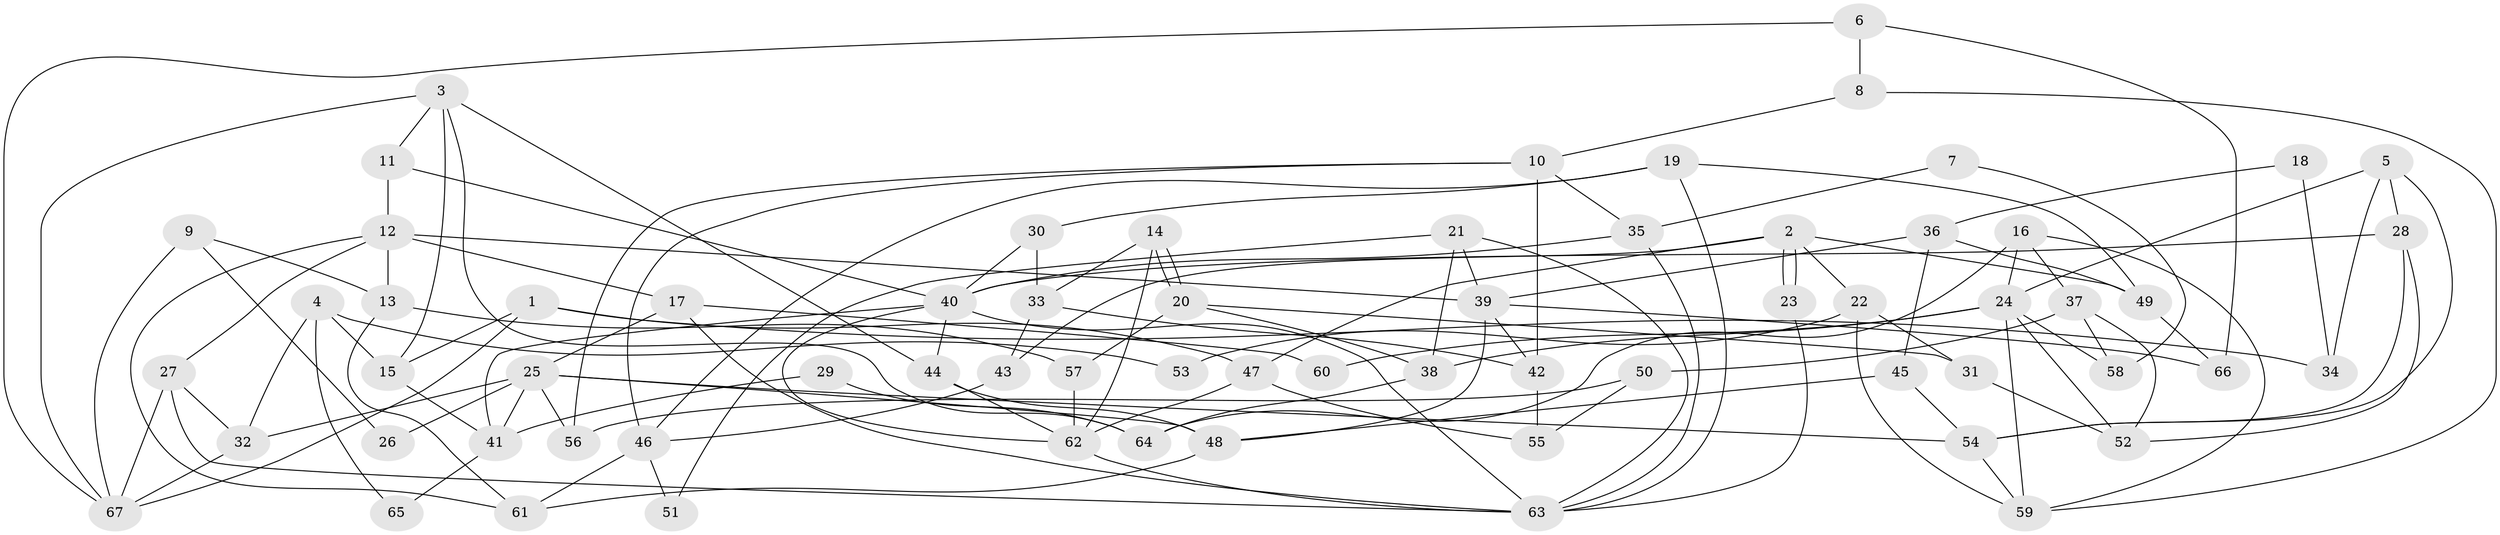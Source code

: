 // Generated by graph-tools (version 1.1) at 2025/50/03/09/25 03:50:13]
// undirected, 67 vertices, 134 edges
graph export_dot {
graph [start="1"]
  node [color=gray90,style=filled];
  1;
  2;
  3;
  4;
  5;
  6;
  7;
  8;
  9;
  10;
  11;
  12;
  13;
  14;
  15;
  16;
  17;
  18;
  19;
  20;
  21;
  22;
  23;
  24;
  25;
  26;
  27;
  28;
  29;
  30;
  31;
  32;
  33;
  34;
  35;
  36;
  37;
  38;
  39;
  40;
  41;
  42;
  43;
  44;
  45;
  46;
  47;
  48;
  49;
  50;
  51;
  52;
  53;
  54;
  55;
  56;
  57;
  58;
  59;
  60;
  61;
  62;
  63;
  64;
  65;
  66;
  67;
  1 -- 47;
  1 -- 67;
  1 -- 15;
  1 -- 34;
  2 -- 23;
  2 -- 23;
  2 -- 22;
  2 -- 43;
  2 -- 47;
  2 -- 49;
  3 -- 67;
  3 -- 44;
  3 -- 11;
  3 -- 15;
  3 -- 64;
  4 -- 15;
  4 -- 32;
  4 -- 53;
  4 -- 65;
  5 -- 54;
  5 -- 28;
  5 -- 24;
  5 -- 34;
  6 -- 8;
  6 -- 66;
  6 -- 67;
  7 -- 35;
  7 -- 58;
  8 -- 59;
  8 -- 10;
  9 -- 67;
  9 -- 13;
  9 -- 26;
  10 -- 42;
  10 -- 46;
  10 -- 35;
  10 -- 56;
  11 -- 40;
  11 -- 12;
  12 -- 27;
  12 -- 13;
  12 -- 17;
  12 -- 39;
  12 -- 61;
  13 -- 61;
  13 -- 57;
  14 -- 62;
  14 -- 20;
  14 -- 20;
  14 -- 33;
  15 -- 41;
  16 -- 24;
  16 -- 64;
  16 -- 37;
  16 -- 59;
  17 -- 25;
  17 -- 60;
  17 -- 63;
  18 -- 36;
  18 -- 34;
  19 -- 63;
  19 -- 46;
  19 -- 30;
  19 -- 49;
  20 -- 57;
  20 -- 31;
  20 -- 38;
  21 -- 63;
  21 -- 39;
  21 -- 38;
  21 -- 51;
  22 -- 31;
  22 -- 59;
  22 -- 53;
  23 -- 63;
  24 -- 38;
  24 -- 52;
  24 -- 58;
  24 -- 59;
  24 -- 60;
  25 -- 54;
  25 -- 56;
  25 -- 26;
  25 -- 32;
  25 -- 41;
  25 -- 48;
  27 -- 67;
  27 -- 63;
  27 -- 32;
  28 -- 40;
  28 -- 54;
  28 -- 52;
  29 -- 41;
  29 -- 64;
  30 -- 40;
  30 -- 33;
  31 -- 52;
  32 -- 67;
  33 -- 42;
  33 -- 43;
  35 -- 63;
  35 -- 40;
  36 -- 49;
  36 -- 39;
  36 -- 45;
  37 -- 52;
  37 -- 50;
  37 -- 58;
  38 -- 64;
  39 -- 48;
  39 -- 42;
  39 -- 66;
  40 -- 41;
  40 -- 44;
  40 -- 62;
  40 -- 63;
  41 -- 65;
  42 -- 55;
  43 -- 46;
  44 -- 62;
  44 -- 48;
  45 -- 48;
  45 -- 54;
  46 -- 61;
  46 -- 51;
  47 -- 62;
  47 -- 55;
  48 -- 61;
  49 -- 66;
  50 -- 55;
  50 -- 56;
  54 -- 59;
  57 -- 62;
  62 -- 63;
}
